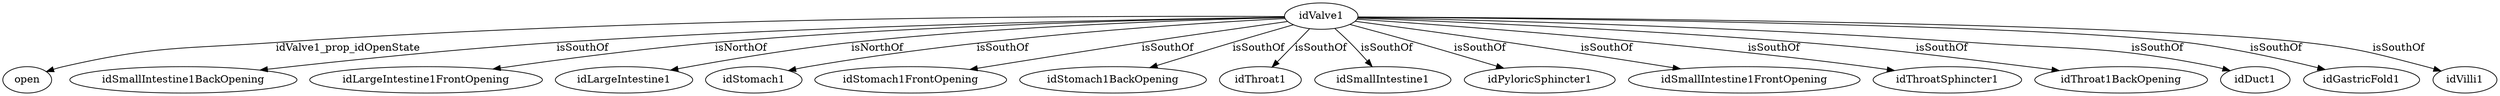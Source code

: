 strict digraph  {
idValve1 [node_type=entity_node];
open [node_type=property_node];
idSmallIntestine1BackOpening [node_type=entity_node];
idLargeIntestine1FrontOpening [node_type=entity_node];
idLargeIntestine1 [node_type=entity_node];
idStomach1 [node_type=entity_node];
idStomach1FrontOpening [node_type=entity_node];
idStomach1BackOpening [node_type=entity_node];
idThroat1 [node_type=entity_node];
idSmallIntestine1 [node_type=entity_node];
idPyloricSphincter1 [node_type=entity_node];
idSmallIntestine1FrontOpening [node_type=entity_node];
idThroatSphincter1 [node_type=entity_node];
idThroat1BackOpening [node_type=entity_node];
idDuct1 [node_type=entity_node];
idGastricFold1 [node_type=entity_node];
idVilli1 [node_type=entity_node];
idValve1 -> open  [edge_type=property, label=idValve1_prop_idOpenState];
idValve1 -> idSmallIntestine1BackOpening  [edge_type=relationship, label=isSouthOf];
idValve1 -> idLargeIntestine1FrontOpening  [edge_type=relationship, label=isNorthOf];
idValve1 -> idLargeIntestine1  [edge_type=relationship, label=isNorthOf];
idValve1 -> idStomach1  [edge_type=relationship, label=isSouthOf];
idValve1 -> idStomach1FrontOpening  [edge_type=relationship, label=isSouthOf];
idValve1 -> idStomach1BackOpening  [edge_type=relationship, label=isSouthOf];
idValve1 -> idThroat1  [edge_type=relationship, label=isSouthOf];
idValve1 -> idSmallIntestine1  [edge_type=relationship, label=isSouthOf];
idValve1 -> idPyloricSphincter1  [edge_type=relationship, label=isSouthOf];
idValve1 -> idSmallIntestine1FrontOpening  [edge_type=relationship, label=isSouthOf];
idValve1 -> idThroatSphincter1  [edge_type=relationship, label=isSouthOf];
idValve1 -> idThroat1BackOpening  [edge_type=relationship, label=isSouthOf];
idValve1 -> idDuct1  [edge_type=relationship, label=isSouthOf];
idValve1 -> idGastricFold1  [edge_type=relationship, label=isSouthOf];
idValve1 -> idVilli1  [edge_type=relationship, label=isSouthOf];
}
